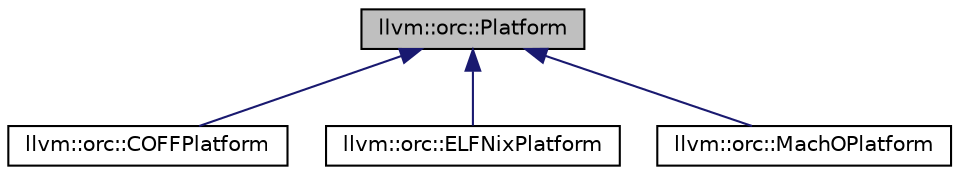 digraph "llvm::orc::Platform"
{
 // LATEX_PDF_SIZE
  bgcolor="transparent";
  edge [fontname="Helvetica",fontsize="10",labelfontname="Helvetica",labelfontsize="10"];
  node [fontname="Helvetica",fontsize="10",shape=record];
  Node1 [label="llvm::orc::Platform",height=0.2,width=0.4,color="black", fillcolor="grey75", style="filled", fontcolor="black",tooltip="Platforms set up standard symbols and mediate interactions between dynamic initializers (e...."];
  Node1 -> Node2 [dir="back",color="midnightblue",fontsize="10",style="solid",fontname="Helvetica"];
  Node2 [label="llvm::orc::COFFPlatform",height=0.2,width=0.4,color="black",URL="$classllvm_1_1orc_1_1COFFPlatform.html",tooltip="Mediates between COFF initialization and ExecutionSession state."];
  Node1 -> Node3 [dir="back",color="midnightblue",fontsize="10",style="solid",fontname="Helvetica"];
  Node3 [label="llvm::orc::ELFNixPlatform",height=0.2,width=0.4,color="black",URL="$classllvm_1_1orc_1_1ELFNixPlatform.html",tooltip="Mediates between ELFNix initialization and ExecutionSession state."];
  Node1 -> Node4 [dir="back",color="midnightblue",fontsize="10",style="solid",fontname="Helvetica"];
  Node4 [label="llvm::orc::MachOPlatform",height=0.2,width=0.4,color="black",URL="$classllvm_1_1orc_1_1MachOPlatform.html",tooltip="Mediates between MachO initialization and ExecutionSession state."];
}
